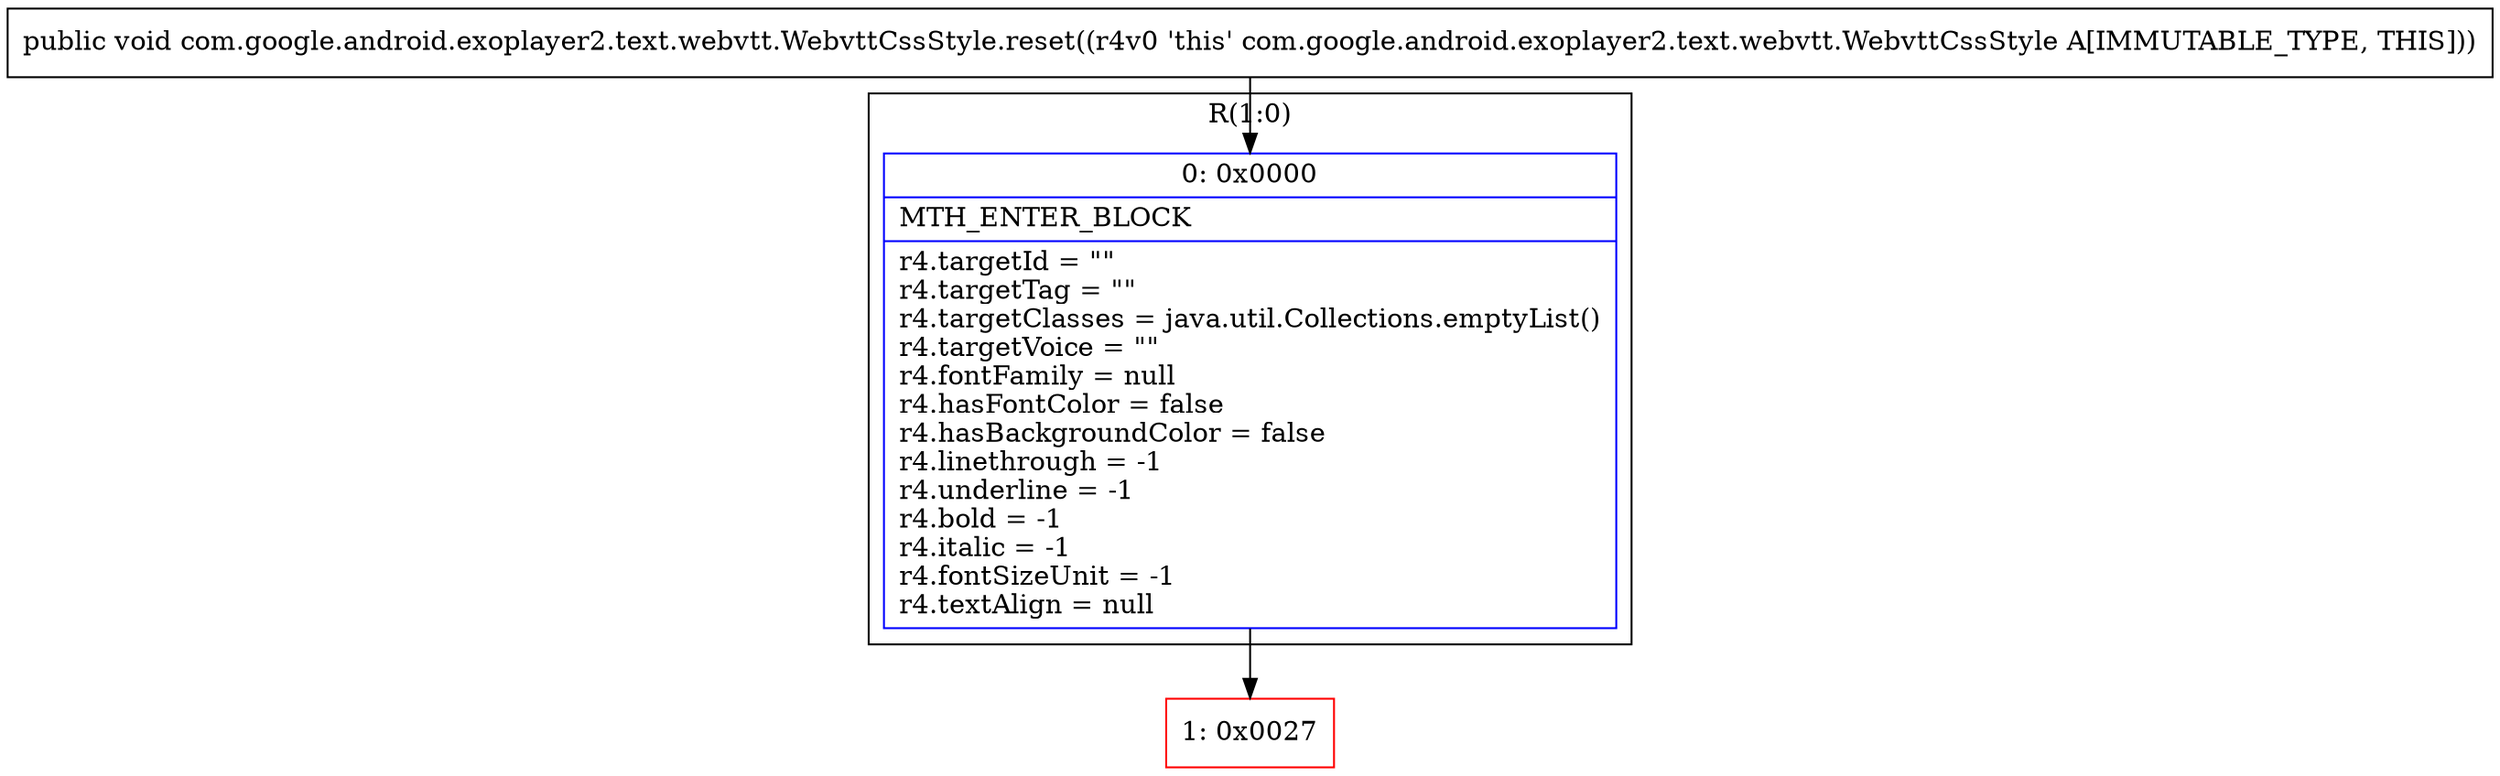 digraph "CFG forcom.google.android.exoplayer2.text.webvtt.WebvttCssStyle.reset()V" {
subgraph cluster_Region_2044016006 {
label = "R(1:0)";
node [shape=record,color=blue];
Node_0 [shape=record,label="{0\:\ 0x0000|MTH_ENTER_BLOCK\l|r4.targetId = \"\"\lr4.targetTag = \"\"\lr4.targetClasses = java.util.Collections.emptyList()\lr4.targetVoice = \"\"\lr4.fontFamily = null\lr4.hasFontColor = false\lr4.hasBackgroundColor = false\lr4.linethrough = \-1\lr4.underline = \-1\lr4.bold = \-1\lr4.italic = \-1\lr4.fontSizeUnit = \-1\lr4.textAlign = null\l}"];
}
Node_1 [shape=record,color=red,label="{1\:\ 0x0027}"];
MethodNode[shape=record,label="{public void com.google.android.exoplayer2.text.webvtt.WebvttCssStyle.reset((r4v0 'this' com.google.android.exoplayer2.text.webvtt.WebvttCssStyle A[IMMUTABLE_TYPE, THIS])) }"];
MethodNode -> Node_0;
Node_0 -> Node_1;
}


